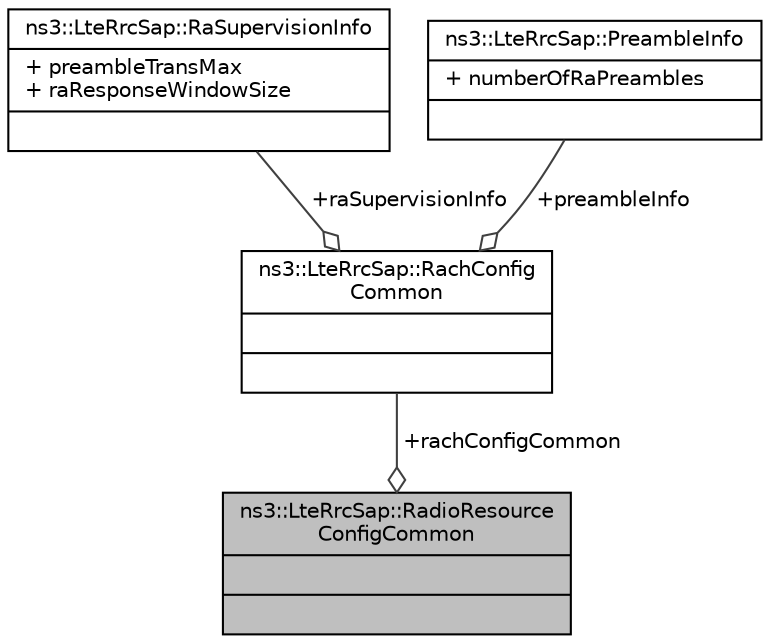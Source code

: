 digraph "ns3::LteRrcSap::RadioResourceConfigCommon"
{
  edge [fontname="Helvetica",fontsize="10",labelfontname="Helvetica",labelfontsize="10"];
  node [fontname="Helvetica",fontsize="10",shape=record];
  Node1 [label="{ns3::LteRrcSap::RadioResource\lConfigCommon\n||}",height=0.2,width=0.4,color="black", fillcolor="grey75", style="filled", fontcolor="black"];
  Node2 -> Node1 [color="grey25",fontsize="10",style="solid",label=" +rachConfigCommon" ,arrowhead="odiamond"];
  Node2 [label="{ns3::LteRrcSap::RachConfig\lCommon\n||}",height=0.2,width=0.4,color="black", fillcolor="white", style="filled",URL="$d3/d4e/structns3_1_1LteRrcSap_1_1RachConfigCommon.html"];
  Node3 -> Node2 [color="grey25",fontsize="10",style="solid",label=" +raSupervisionInfo" ,arrowhead="odiamond"];
  Node3 [label="{ns3::LteRrcSap::RaSupervisionInfo\n|+ preambleTransMax\l+ raResponseWindowSize\l|}",height=0.2,width=0.4,color="black", fillcolor="white", style="filled",URL="$dc/d91/structns3_1_1LteRrcSap_1_1RaSupervisionInfo.html"];
  Node4 -> Node2 [color="grey25",fontsize="10",style="solid",label=" +preambleInfo" ,arrowhead="odiamond"];
  Node4 [label="{ns3::LteRrcSap::PreambleInfo\n|+ numberOfRaPreambles\l|}",height=0.2,width=0.4,color="black", fillcolor="white", style="filled",URL="$d3/db4/structns3_1_1LteRrcSap_1_1PreambleInfo.html"];
}
